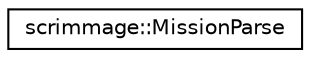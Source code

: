 digraph "Graphical Class Hierarchy"
{
 // LATEX_PDF_SIZE
  edge [fontname="Helvetica",fontsize="10",labelfontname="Helvetica",labelfontsize="10"];
  node [fontname="Helvetica",fontsize="10",shape=record];
  rankdir="LR";
  Node0 [label="scrimmage::MissionParse",height=0.2,width=0.4,color="black", fillcolor="white", style="filled",URL="$classscrimmage_1_1MissionParse.html",tooltip=" "];
}
